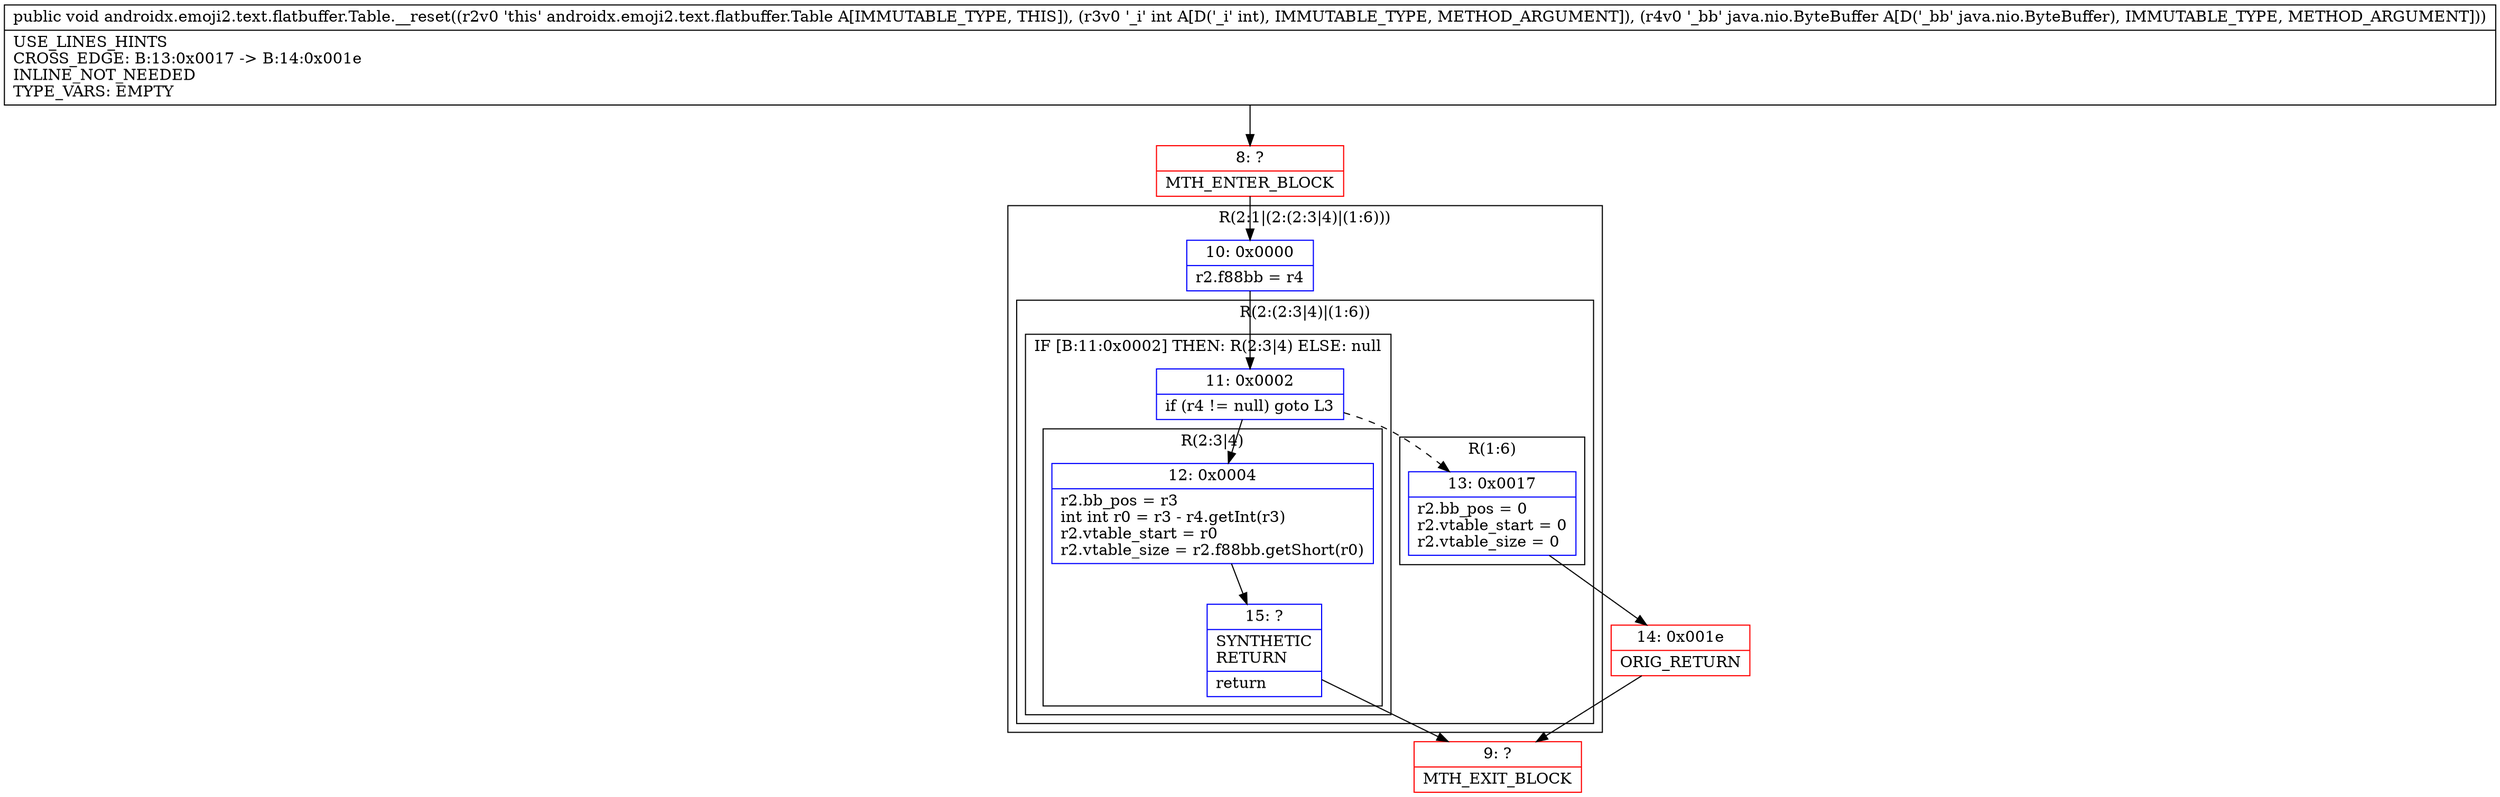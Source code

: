 digraph "CFG forandroidx.emoji2.text.flatbuffer.Table.__reset(ILjava\/nio\/ByteBuffer;)V" {
subgraph cluster_Region_2107029166 {
label = "R(2:1|(2:(2:3|4)|(1:6)))";
node [shape=record,color=blue];
Node_10 [shape=record,label="{10\:\ 0x0000|r2.f88bb = r4\l}"];
subgraph cluster_Region_320466174 {
label = "R(2:(2:3|4)|(1:6))";
node [shape=record,color=blue];
subgraph cluster_IfRegion_1566121750 {
label = "IF [B:11:0x0002] THEN: R(2:3|4) ELSE: null";
node [shape=record,color=blue];
Node_11 [shape=record,label="{11\:\ 0x0002|if (r4 != null) goto L3\l}"];
subgraph cluster_Region_158553282 {
label = "R(2:3|4)";
node [shape=record,color=blue];
Node_12 [shape=record,label="{12\:\ 0x0004|r2.bb_pos = r3\lint int r0 = r3 \- r4.getInt(r3)\lr2.vtable_start = r0\lr2.vtable_size = r2.f88bb.getShort(r0)\l}"];
Node_15 [shape=record,label="{15\:\ ?|SYNTHETIC\lRETURN\l|return\l}"];
}
}
subgraph cluster_Region_1663536348 {
label = "R(1:6)";
node [shape=record,color=blue];
Node_13 [shape=record,label="{13\:\ 0x0017|r2.bb_pos = 0\lr2.vtable_start = 0\lr2.vtable_size = 0\l}"];
}
}
}
Node_8 [shape=record,color=red,label="{8\:\ ?|MTH_ENTER_BLOCK\l}"];
Node_9 [shape=record,color=red,label="{9\:\ ?|MTH_EXIT_BLOCK\l}"];
Node_14 [shape=record,color=red,label="{14\:\ 0x001e|ORIG_RETURN\l}"];
MethodNode[shape=record,label="{public void androidx.emoji2.text.flatbuffer.Table.__reset((r2v0 'this' androidx.emoji2.text.flatbuffer.Table A[IMMUTABLE_TYPE, THIS]), (r3v0 '_i' int A[D('_i' int), IMMUTABLE_TYPE, METHOD_ARGUMENT]), (r4v0 '_bb' java.nio.ByteBuffer A[D('_bb' java.nio.ByteBuffer), IMMUTABLE_TYPE, METHOD_ARGUMENT]))  | USE_LINES_HINTS\lCROSS_EDGE: B:13:0x0017 \-\> B:14:0x001e\lINLINE_NOT_NEEDED\lTYPE_VARS: EMPTY\l}"];
MethodNode -> Node_8;Node_10 -> Node_11;
Node_11 -> Node_12;
Node_11 -> Node_13[style=dashed];
Node_12 -> Node_15;
Node_15 -> Node_9;
Node_13 -> Node_14;
Node_8 -> Node_10;
Node_14 -> Node_9;
}

